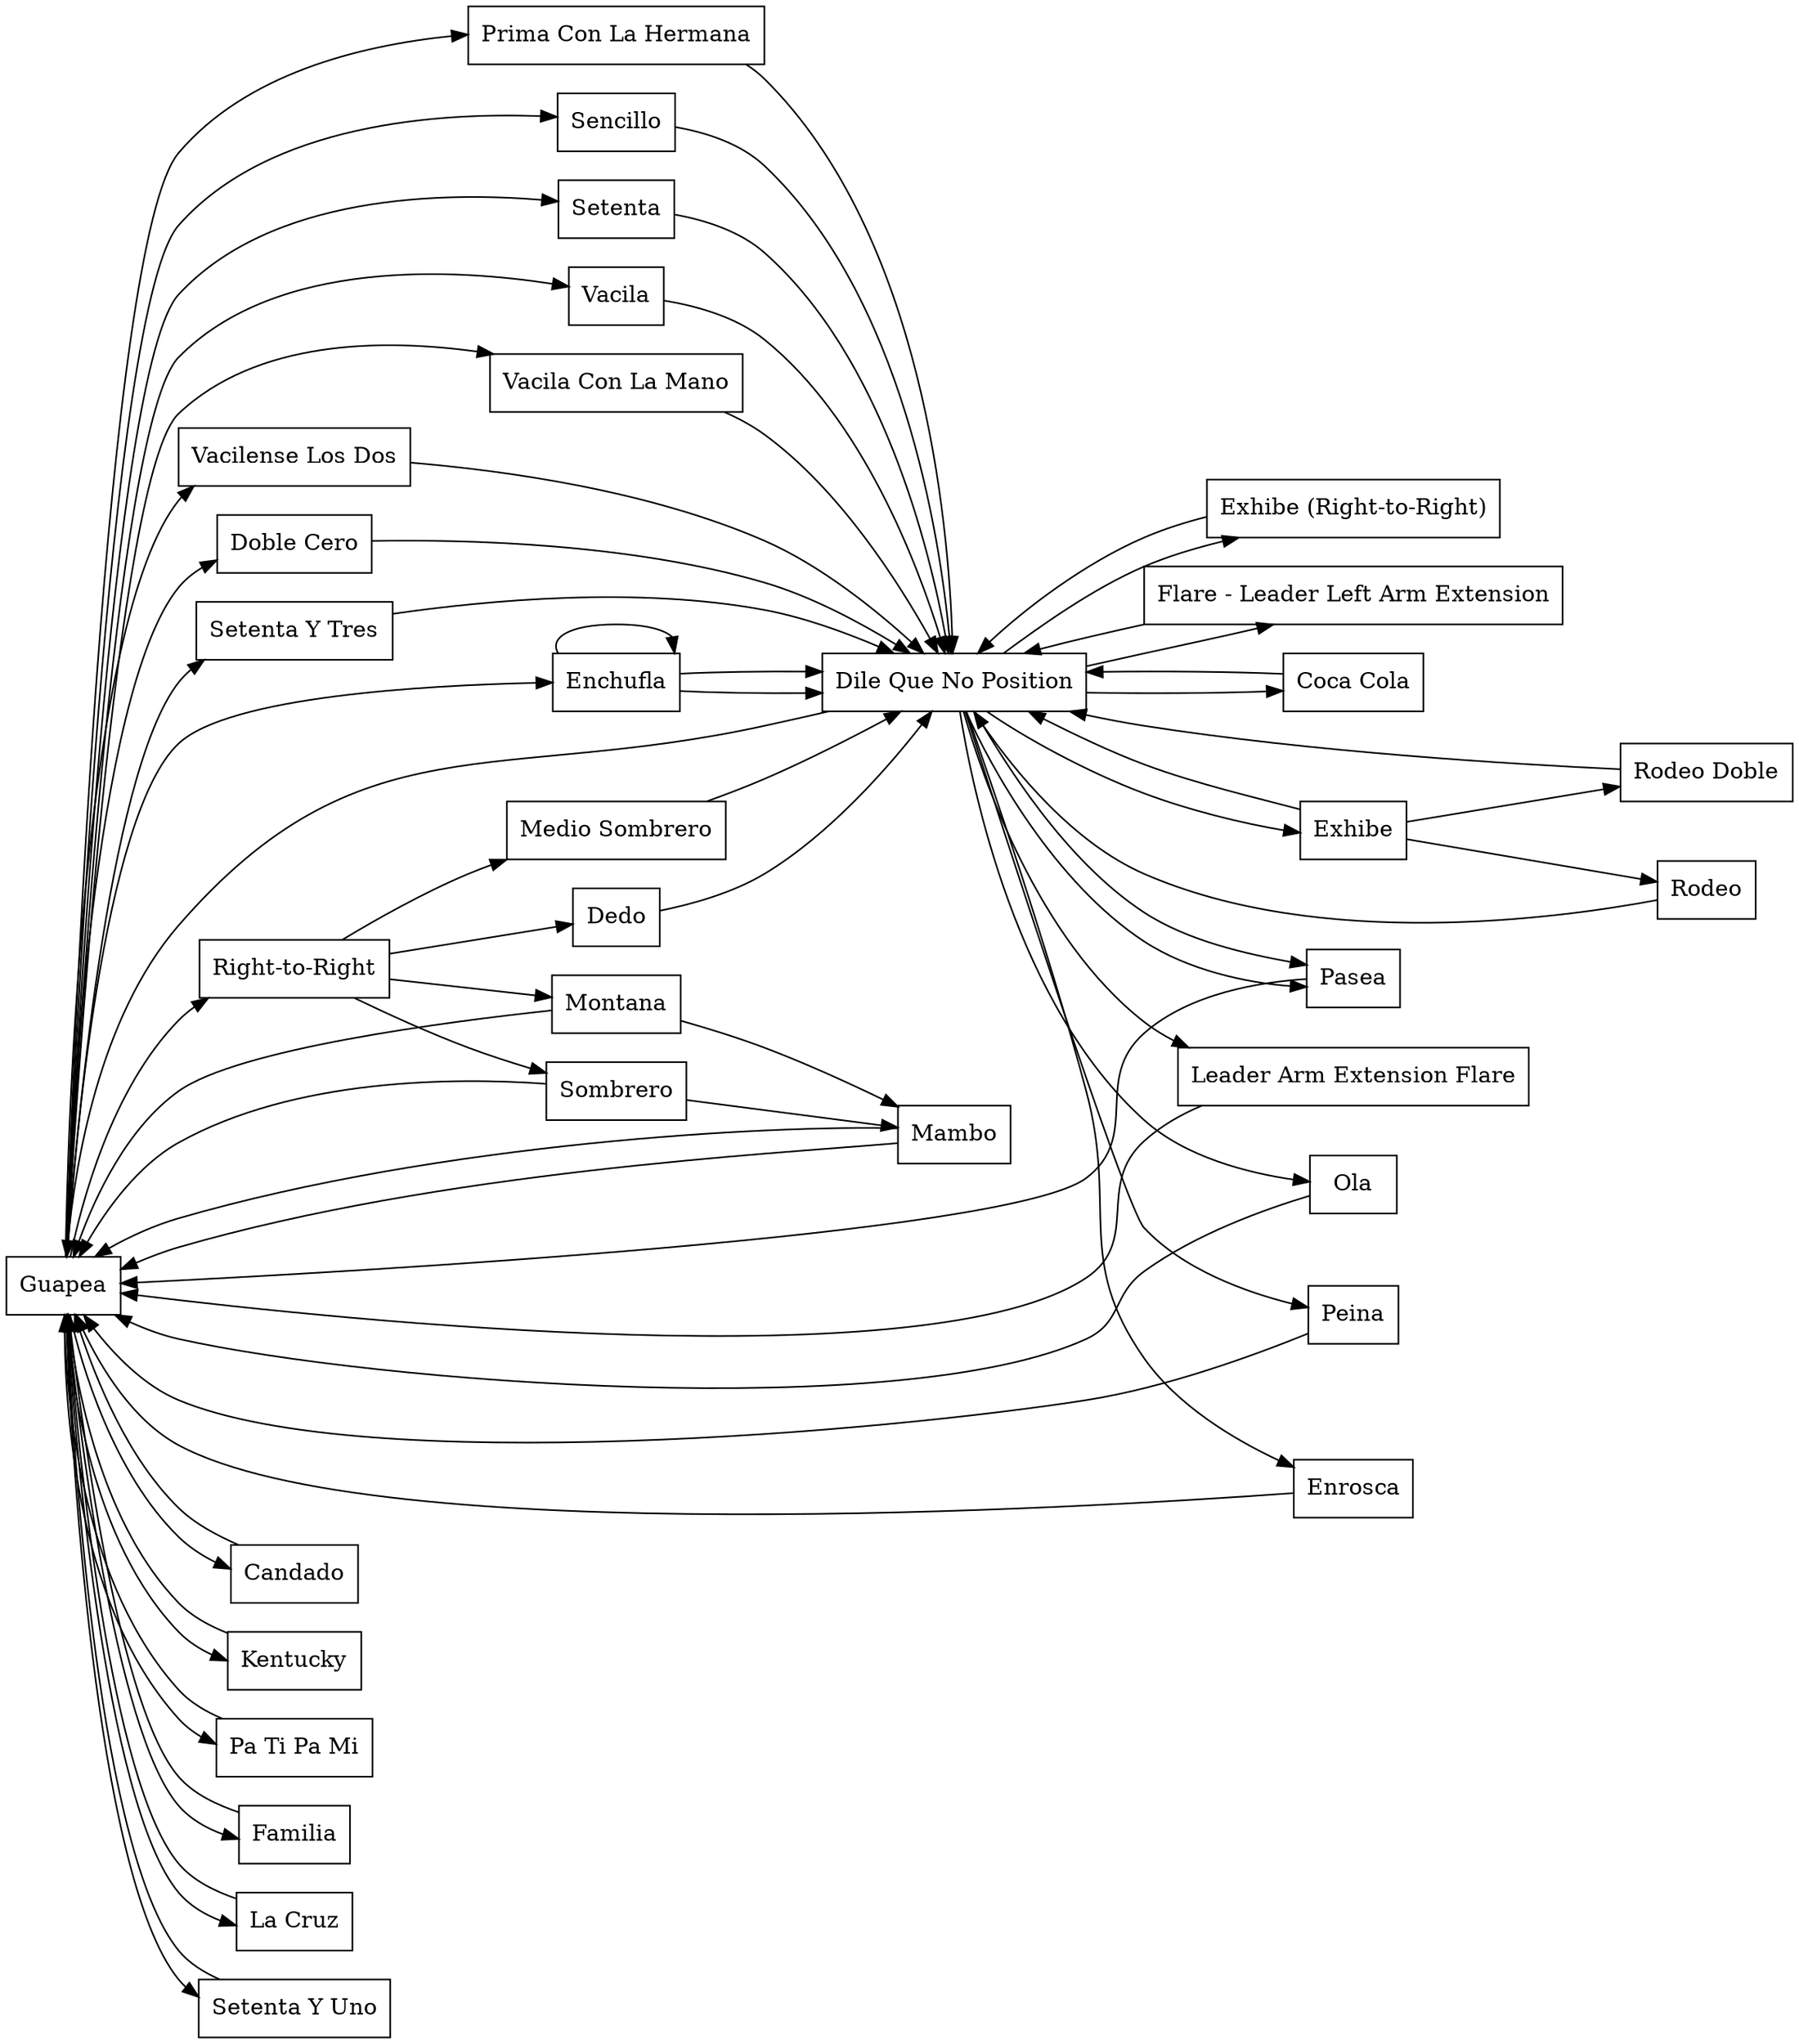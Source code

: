 
/*
Notes
- Guapea can be skipped
- Rueda moves, add *, can be disabled

Others:
- https://bachatasteps.com/?topic=salsa&options=newest
- https://www.makelinux.net/salsa/
- guapea -> familia -> guapea, does it end in dilequeno?
- tf is traslado?
- la cruz ends in dile que no position or guapea?
- exhibe (right-to-right), only option is pasea?

Can all dile que no positions can be right-to-right?

*/

digraph SalsaDanceMoves {
  rankdir=LR; 
  node [shape=box];
  edge [color=black];

  // Level 1
  Guapea -> Enchufla;
  Enchufla -> "Dile Que No Position";
  Enchufla -> "Dile Que No Position";
  "Dile Que No Position" -> Guapea;
  "Dile Que No Position" -> Exhibe;
  "Dile Que No Position" -> Pasea;
  "Dile Que No Position" -> Pasea;
  Pasea -> Guapea;
  Exhibe -> "Dile Que No Position";

  // Level 2a
  Enchufla -> Enchufla;
  Guapea -> Candado -> Guapea;
  Guapea -> Kentucky -> Guapea;
  Guapea -> "Pa Ti Pa Mi" -> Guapea;

  // Level 2b
  Guapea -> "Prima Con La Hermana" -> "Dile Que No Position";
  Guapea -> Familia -> Guapea;

  // Level 2c
  Exhibe -> Rodeo -> "Dile Que No Position";
  Exhibe -> "Rodeo Doble" -> "Dile Que No Position";
  Guapea -> "La Cruz" -> Guapea;

  // Level 2d
  Guapea -> Sencillo -> "Dile Que No Position";
  Guapea -> Setenta -> "Dile Que No Position";
  "Dile Que No Position" -> "Leader Arm Extension Flare" -> Guapea;

  // Level 3a
  Guapea -> Vacila -> "Dile Que No Position";
  Guapea -> "Vacila Con La Mano" -> "Dile Que No Position";
  Guapea -> "Vacilense Los Dos" -> "Dile Que No Position";
  Guapea -> "Right-to-Right";
  "Right-to-Right" -> "Medio Sombrero" -> "Dile Que No Position";
  "Dile Que No Position" -> "Exhibe (Right-to-Right)" -> "Dile Que No Position";

  // Level 3b
  "Right-to-Right" -> Sombrero -> Guapea;
  Sombrero -> Mambo -> Guapea;
  "Dile Que No Position" -> Ola -> Guapea;
  "Right-to-Right" -> Dedo -> "Dile Que No Position";
  "Right-to-Right" -> Montana -> Guapea;
  Montana -> Mambo -> Guapea;
  "Dile Que No Position" -> "Flare - Leader Left Arm Extension" -> "Dile Que No Position";

  // Level 3c
  "Dile Que No Position" -> Peina -> Guapea;
  "Dile Que No Position" -> Enrosca -> Guapea;
  Guapea -> "Setenta Y Uno" -> Guapea;
  "Dile Que No Position" -> "Coca Cola" -> "Dile Que No Position";

  // Level 3d
  Guapea -> "Doble Cero" -> "Dile Que No Position";
  Guapea -> "Setenta Y Tres" -> "Dile Que No Position";
}
